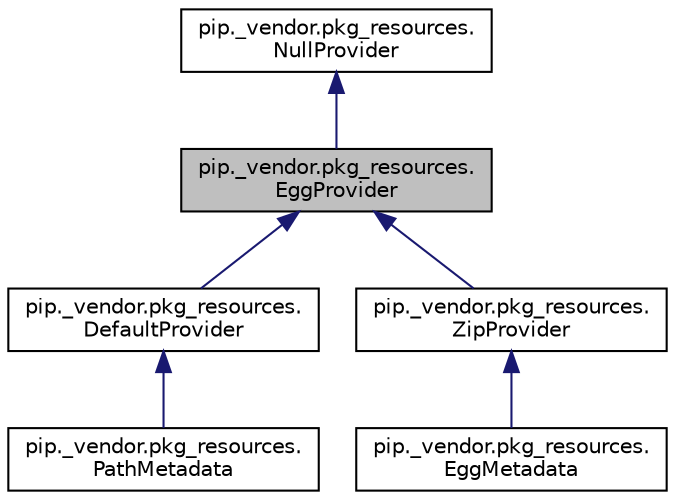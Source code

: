 digraph "pip._vendor.pkg_resources.EggProvider"
{
 // LATEX_PDF_SIZE
  edge [fontname="Helvetica",fontsize="10",labelfontname="Helvetica",labelfontsize="10"];
  node [fontname="Helvetica",fontsize="10",shape=record];
  Node1 [label="pip._vendor.pkg_resources.\lEggProvider",height=0.2,width=0.4,color="black", fillcolor="grey75", style="filled", fontcolor="black",tooltip=" "];
  Node2 -> Node1 [dir="back",color="midnightblue",fontsize="10",style="solid"];
  Node2 [label="pip._vendor.pkg_resources.\lNullProvider",height=0.2,width=0.4,color="black", fillcolor="white", style="filled",URL="$classpip_1_1__vendor_1_1pkg__resources_1_1NullProvider.html",tooltip=" "];
  Node1 -> Node3 [dir="back",color="midnightblue",fontsize="10",style="solid"];
  Node3 [label="pip._vendor.pkg_resources.\lDefaultProvider",height=0.2,width=0.4,color="black", fillcolor="white", style="filled",URL="$classpip_1_1__vendor_1_1pkg__resources_1_1DefaultProvider.html",tooltip=" "];
  Node3 -> Node4 [dir="back",color="midnightblue",fontsize="10",style="solid"];
  Node4 [label="pip._vendor.pkg_resources.\lPathMetadata",height=0.2,width=0.4,color="black", fillcolor="white", style="filled",URL="$classpip_1_1__vendor_1_1pkg__resources_1_1PathMetadata.html",tooltip=" "];
  Node1 -> Node5 [dir="back",color="midnightblue",fontsize="10",style="solid"];
  Node5 [label="pip._vendor.pkg_resources.\lZipProvider",height=0.2,width=0.4,color="black", fillcolor="white", style="filled",URL="$classpip_1_1__vendor_1_1pkg__resources_1_1ZipProvider.html",tooltip=" "];
  Node5 -> Node6 [dir="back",color="midnightblue",fontsize="10",style="solid"];
  Node6 [label="pip._vendor.pkg_resources.\lEggMetadata",height=0.2,width=0.4,color="black", fillcolor="white", style="filled",URL="$classpip_1_1__vendor_1_1pkg__resources_1_1EggMetadata.html",tooltip=" "];
}
